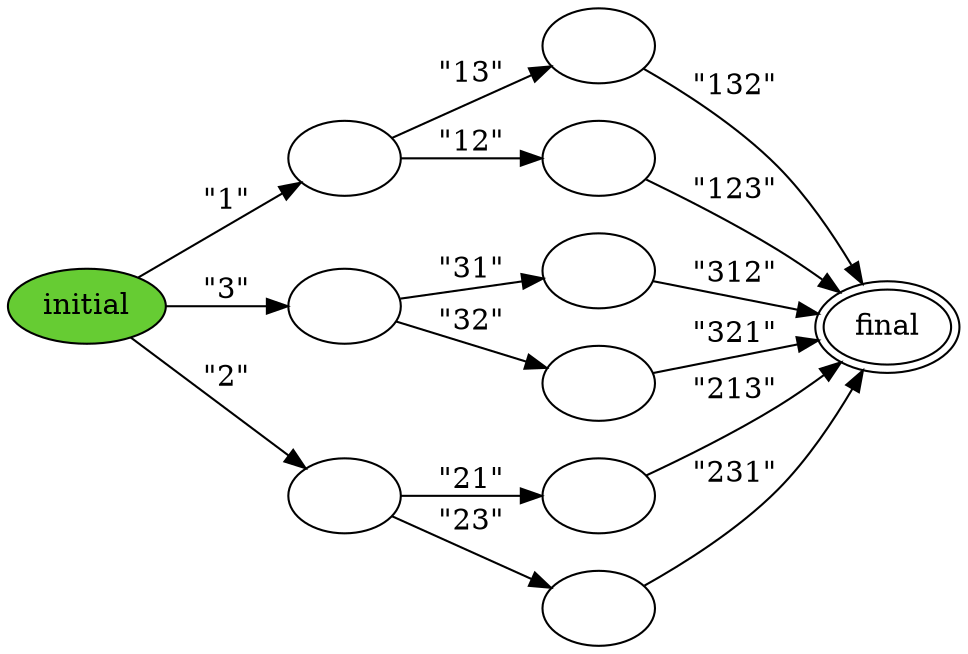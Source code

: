 digraph {
  rankdir = "LR"
  s0 [label=""]
  s1 [label="initial",style=filled,fillcolor="#66cc33"]
  s2 [label=""]
  s3 [label=""]
  s4 [label=""]
  s5 [label=""]
  s6 [label=""]
  s7 [peripheries=2,label="final"]
  s8 [label=""]
  s9 [label=""]
  s10 [label=""]
  s0 -> s7 [label="\"132\""]
  s5 -> s7 [label="\"312\""]
  s10 -> s7 [label="\"231\""]
  s9 -> s7 [label="\"123\""]
  s8 -> s7 [label="\"321\""]
  s4 -> s7 [label="\"213\""]
  s6 -> s10 [label="\"23\""]
  s6 -> s4 [label="\"21\""]
  s2 -> s0 [label="\"13\""]
  s2 -> s9 [label="\"12\""]
  s3 -> s8 [label="\"32\""]
  s3 -> s5 [label="\"31\""]
  s1 -> s2 [label="\"1\""]
  s1 -> s6 [label="\"2\""]
  s1 -> s3 [label="\"3\""]
}
